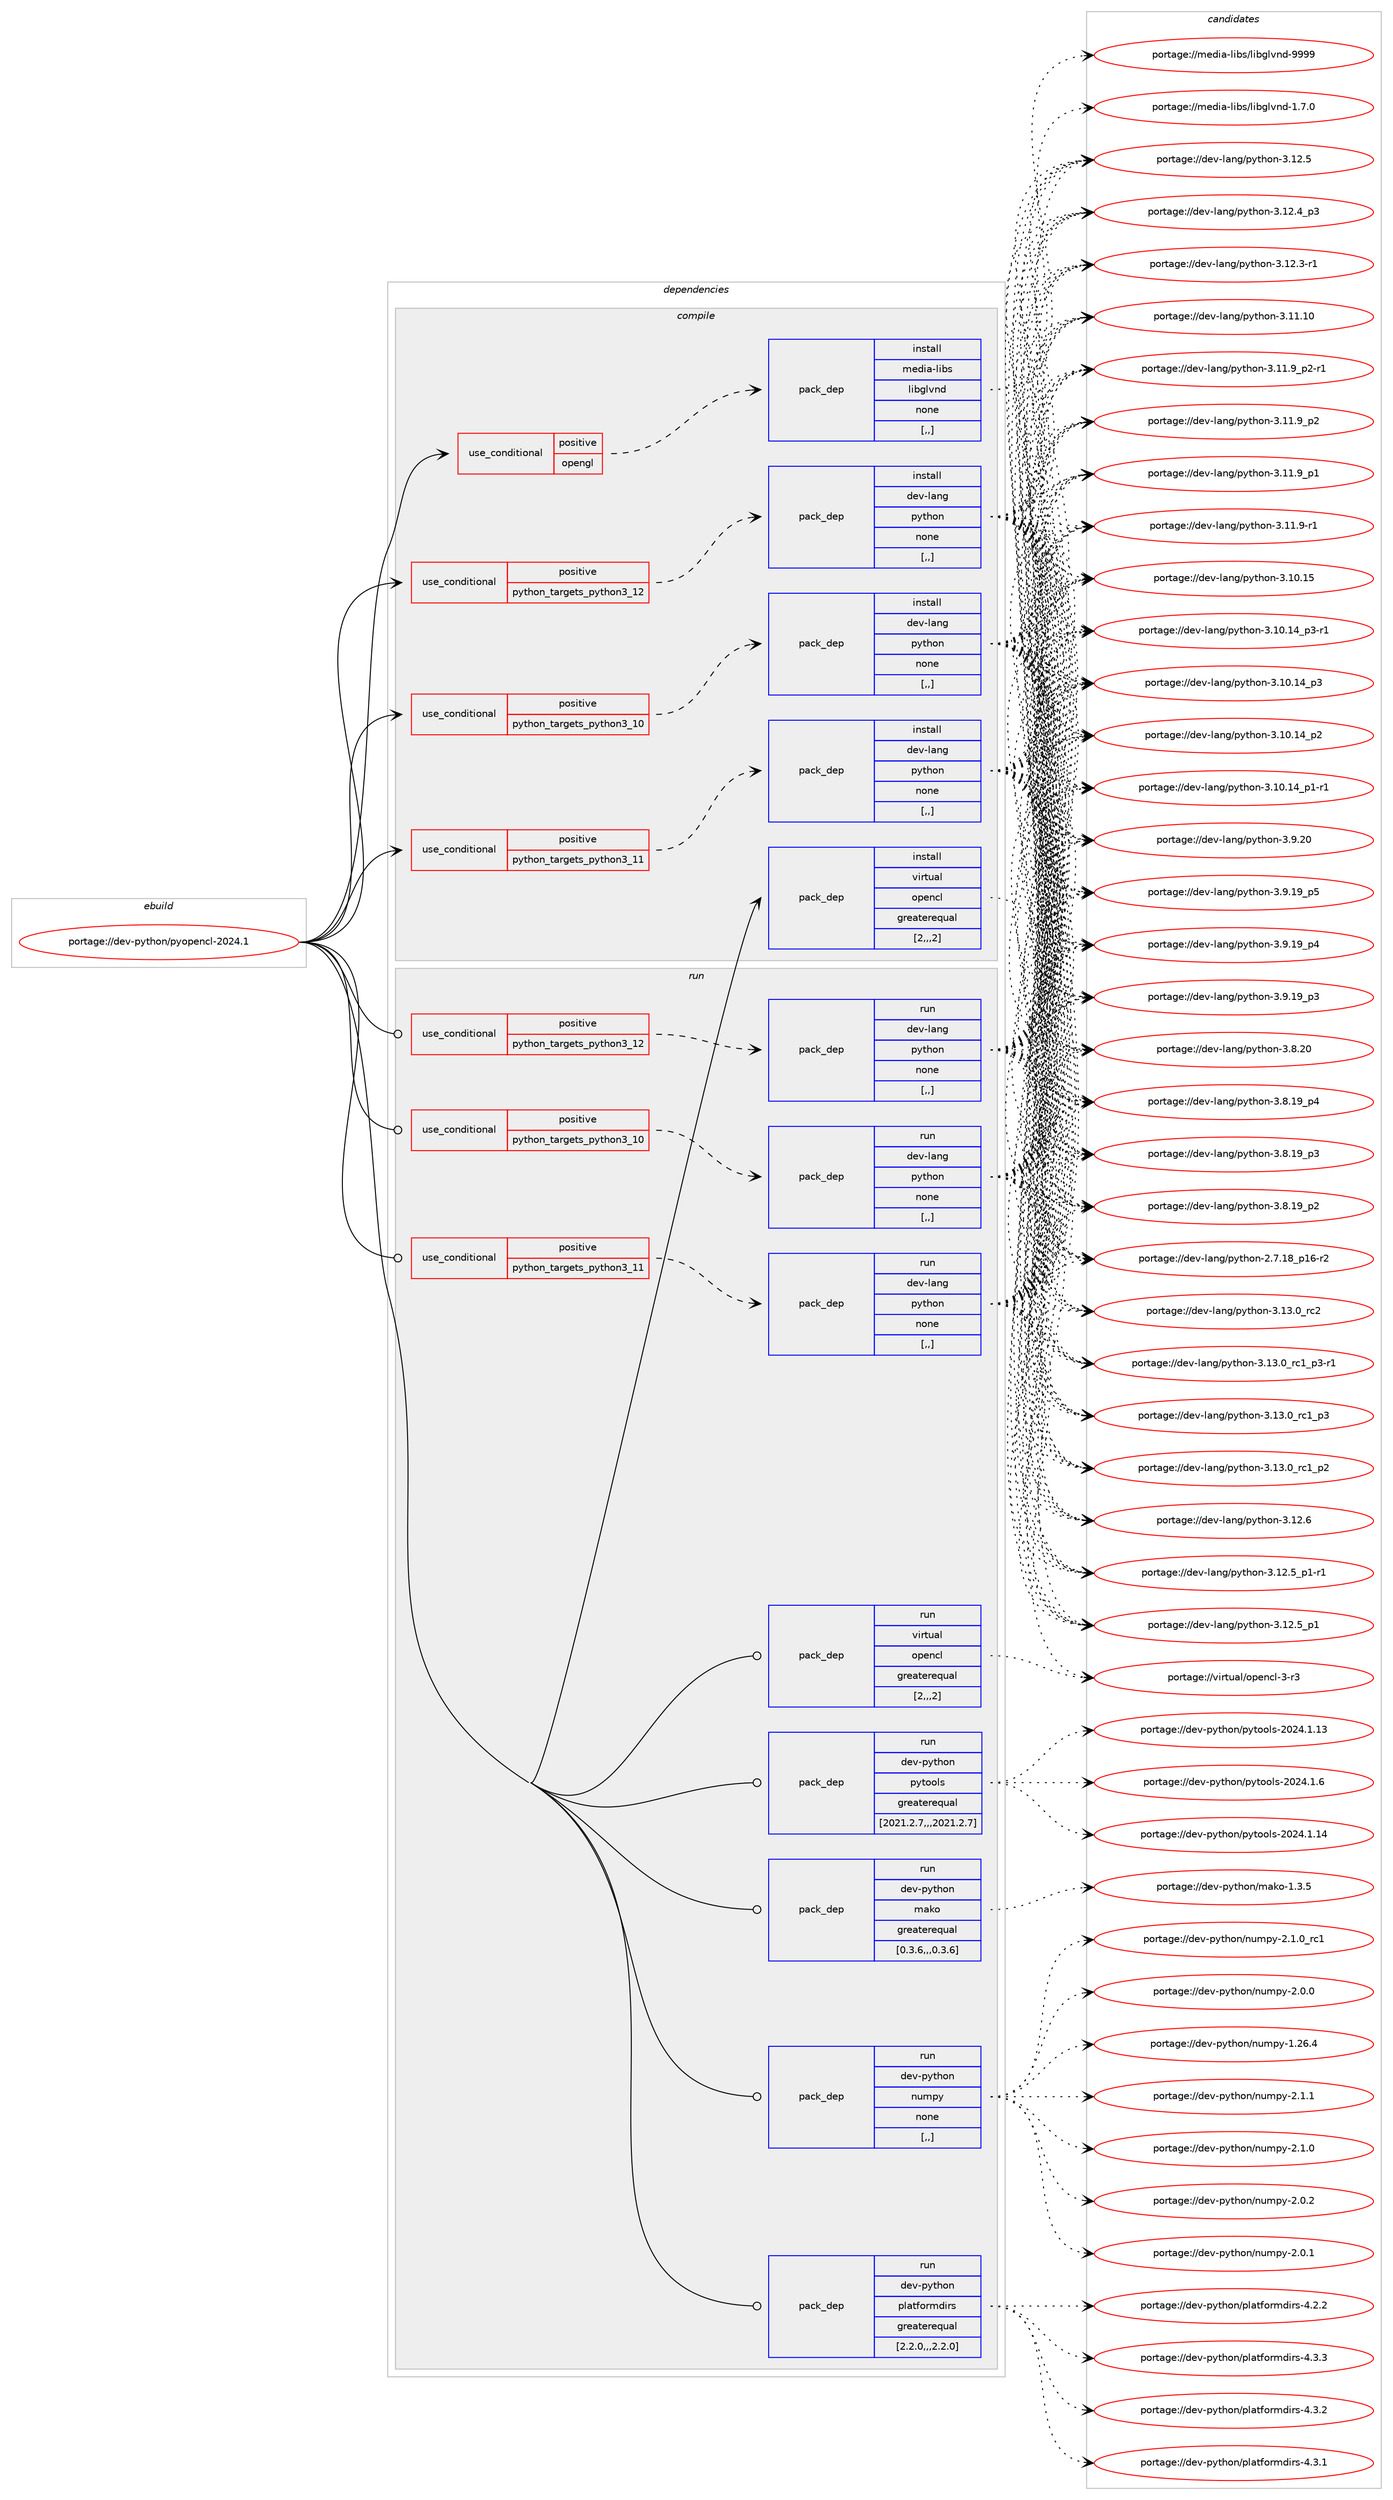 digraph prolog {

# *************
# Graph options
# *************

newrank=true;
concentrate=true;
compound=true;
graph [rankdir=LR,fontname=Helvetica,fontsize=10,ranksep=1.5];#, ranksep=2.5, nodesep=0.2];
edge  [arrowhead=vee];
node  [fontname=Helvetica,fontsize=10];

# **********
# The ebuild
# **********

subgraph cluster_leftcol {
color=gray;
label=<<i>ebuild</i>>;
id [label="portage://dev-python/pyopencl-2024.1", color=red, width=4, href="../dev-python/pyopencl-2024.1.svg"];
}

# ****************
# The dependencies
# ****************

subgraph cluster_midcol {
color=gray;
label=<<i>dependencies</i>>;
subgraph cluster_compile {
fillcolor="#eeeeee";
style=filled;
label=<<i>compile</i>>;
subgraph cond167755 {
dependency652212 [label=<<TABLE BORDER="0" CELLBORDER="1" CELLSPACING="0" CELLPADDING="4"><TR><TD ROWSPAN="3" CELLPADDING="10">use_conditional</TD></TR><TR><TD>positive</TD></TR><TR><TD>opengl</TD></TR></TABLE>>, shape=none, color=red];
subgraph pack479628 {
dependency652213 [label=<<TABLE BORDER="0" CELLBORDER="1" CELLSPACING="0" CELLPADDING="4" WIDTH="220"><TR><TD ROWSPAN="6" CELLPADDING="30">pack_dep</TD></TR><TR><TD WIDTH="110">install</TD></TR><TR><TD>media-libs</TD></TR><TR><TD>libglvnd</TD></TR><TR><TD>none</TD></TR><TR><TD>[,,]</TD></TR></TABLE>>, shape=none, color=blue];
}
dependency652212:e -> dependency652213:w [weight=20,style="dashed",arrowhead="vee"];
}
id:e -> dependency652212:w [weight=20,style="solid",arrowhead="vee"];
subgraph cond167756 {
dependency652214 [label=<<TABLE BORDER="0" CELLBORDER="1" CELLSPACING="0" CELLPADDING="4"><TR><TD ROWSPAN="3" CELLPADDING="10">use_conditional</TD></TR><TR><TD>positive</TD></TR><TR><TD>python_targets_python3_10</TD></TR></TABLE>>, shape=none, color=red];
subgraph pack479629 {
dependency652215 [label=<<TABLE BORDER="0" CELLBORDER="1" CELLSPACING="0" CELLPADDING="4" WIDTH="220"><TR><TD ROWSPAN="6" CELLPADDING="30">pack_dep</TD></TR><TR><TD WIDTH="110">install</TD></TR><TR><TD>dev-lang</TD></TR><TR><TD>python</TD></TR><TR><TD>none</TD></TR><TR><TD>[,,]</TD></TR></TABLE>>, shape=none, color=blue];
}
dependency652214:e -> dependency652215:w [weight=20,style="dashed",arrowhead="vee"];
}
id:e -> dependency652214:w [weight=20,style="solid",arrowhead="vee"];
subgraph cond167757 {
dependency652216 [label=<<TABLE BORDER="0" CELLBORDER="1" CELLSPACING="0" CELLPADDING="4"><TR><TD ROWSPAN="3" CELLPADDING="10">use_conditional</TD></TR><TR><TD>positive</TD></TR><TR><TD>python_targets_python3_11</TD></TR></TABLE>>, shape=none, color=red];
subgraph pack479630 {
dependency652217 [label=<<TABLE BORDER="0" CELLBORDER="1" CELLSPACING="0" CELLPADDING="4" WIDTH="220"><TR><TD ROWSPAN="6" CELLPADDING="30">pack_dep</TD></TR><TR><TD WIDTH="110">install</TD></TR><TR><TD>dev-lang</TD></TR><TR><TD>python</TD></TR><TR><TD>none</TD></TR><TR><TD>[,,]</TD></TR></TABLE>>, shape=none, color=blue];
}
dependency652216:e -> dependency652217:w [weight=20,style="dashed",arrowhead="vee"];
}
id:e -> dependency652216:w [weight=20,style="solid",arrowhead="vee"];
subgraph cond167758 {
dependency652218 [label=<<TABLE BORDER="0" CELLBORDER="1" CELLSPACING="0" CELLPADDING="4"><TR><TD ROWSPAN="3" CELLPADDING="10">use_conditional</TD></TR><TR><TD>positive</TD></TR><TR><TD>python_targets_python3_12</TD></TR></TABLE>>, shape=none, color=red];
subgraph pack479631 {
dependency652219 [label=<<TABLE BORDER="0" CELLBORDER="1" CELLSPACING="0" CELLPADDING="4" WIDTH="220"><TR><TD ROWSPAN="6" CELLPADDING="30">pack_dep</TD></TR><TR><TD WIDTH="110">install</TD></TR><TR><TD>dev-lang</TD></TR><TR><TD>python</TD></TR><TR><TD>none</TD></TR><TR><TD>[,,]</TD></TR></TABLE>>, shape=none, color=blue];
}
dependency652218:e -> dependency652219:w [weight=20,style="dashed",arrowhead="vee"];
}
id:e -> dependency652218:w [weight=20,style="solid",arrowhead="vee"];
subgraph pack479632 {
dependency652220 [label=<<TABLE BORDER="0" CELLBORDER="1" CELLSPACING="0" CELLPADDING="4" WIDTH="220"><TR><TD ROWSPAN="6" CELLPADDING="30">pack_dep</TD></TR><TR><TD WIDTH="110">install</TD></TR><TR><TD>virtual</TD></TR><TR><TD>opencl</TD></TR><TR><TD>greaterequal</TD></TR><TR><TD>[2,,,2]</TD></TR></TABLE>>, shape=none, color=blue];
}
id:e -> dependency652220:w [weight=20,style="solid",arrowhead="vee"];
}
subgraph cluster_compileandrun {
fillcolor="#eeeeee";
style=filled;
label=<<i>compile and run</i>>;
}
subgraph cluster_run {
fillcolor="#eeeeee";
style=filled;
label=<<i>run</i>>;
subgraph cond167759 {
dependency652221 [label=<<TABLE BORDER="0" CELLBORDER="1" CELLSPACING="0" CELLPADDING="4"><TR><TD ROWSPAN="3" CELLPADDING="10">use_conditional</TD></TR><TR><TD>positive</TD></TR><TR><TD>python_targets_python3_10</TD></TR></TABLE>>, shape=none, color=red];
subgraph pack479633 {
dependency652222 [label=<<TABLE BORDER="0" CELLBORDER="1" CELLSPACING="0" CELLPADDING="4" WIDTH="220"><TR><TD ROWSPAN="6" CELLPADDING="30">pack_dep</TD></TR><TR><TD WIDTH="110">run</TD></TR><TR><TD>dev-lang</TD></TR><TR><TD>python</TD></TR><TR><TD>none</TD></TR><TR><TD>[,,]</TD></TR></TABLE>>, shape=none, color=blue];
}
dependency652221:e -> dependency652222:w [weight=20,style="dashed",arrowhead="vee"];
}
id:e -> dependency652221:w [weight=20,style="solid",arrowhead="odot"];
subgraph cond167760 {
dependency652223 [label=<<TABLE BORDER="0" CELLBORDER="1" CELLSPACING="0" CELLPADDING="4"><TR><TD ROWSPAN="3" CELLPADDING="10">use_conditional</TD></TR><TR><TD>positive</TD></TR><TR><TD>python_targets_python3_11</TD></TR></TABLE>>, shape=none, color=red];
subgraph pack479634 {
dependency652224 [label=<<TABLE BORDER="0" CELLBORDER="1" CELLSPACING="0" CELLPADDING="4" WIDTH="220"><TR><TD ROWSPAN="6" CELLPADDING="30">pack_dep</TD></TR><TR><TD WIDTH="110">run</TD></TR><TR><TD>dev-lang</TD></TR><TR><TD>python</TD></TR><TR><TD>none</TD></TR><TR><TD>[,,]</TD></TR></TABLE>>, shape=none, color=blue];
}
dependency652223:e -> dependency652224:w [weight=20,style="dashed",arrowhead="vee"];
}
id:e -> dependency652223:w [weight=20,style="solid",arrowhead="odot"];
subgraph cond167761 {
dependency652225 [label=<<TABLE BORDER="0" CELLBORDER="1" CELLSPACING="0" CELLPADDING="4"><TR><TD ROWSPAN="3" CELLPADDING="10">use_conditional</TD></TR><TR><TD>positive</TD></TR><TR><TD>python_targets_python3_12</TD></TR></TABLE>>, shape=none, color=red];
subgraph pack479635 {
dependency652226 [label=<<TABLE BORDER="0" CELLBORDER="1" CELLSPACING="0" CELLPADDING="4" WIDTH="220"><TR><TD ROWSPAN="6" CELLPADDING="30">pack_dep</TD></TR><TR><TD WIDTH="110">run</TD></TR><TR><TD>dev-lang</TD></TR><TR><TD>python</TD></TR><TR><TD>none</TD></TR><TR><TD>[,,]</TD></TR></TABLE>>, shape=none, color=blue];
}
dependency652225:e -> dependency652226:w [weight=20,style="dashed",arrowhead="vee"];
}
id:e -> dependency652225:w [weight=20,style="solid",arrowhead="odot"];
subgraph pack479636 {
dependency652227 [label=<<TABLE BORDER="0" CELLBORDER="1" CELLSPACING="0" CELLPADDING="4" WIDTH="220"><TR><TD ROWSPAN="6" CELLPADDING="30">pack_dep</TD></TR><TR><TD WIDTH="110">run</TD></TR><TR><TD>dev-python</TD></TR><TR><TD>mako</TD></TR><TR><TD>greaterequal</TD></TR><TR><TD>[0.3.6,,,0.3.6]</TD></TR></TABLE>>, shape=none, color=blue];
}
id:e -> dependency652227:w [weight=20,style="solid",arrowhead="odot"];
subgraph pack479637 {
dependency652228 [label=<<TABLE BORDER="0" CELLBORDER="1" CELLSPACING="0" CELLPADDING="4" WIDTH="220"><TR><TD ROWSPAN="6" CELLPADDING="30">pack_dep</TD></TR><TR><TD WIDTH="110">run</TD></TR><TR><TD>dev-python</TD></TR><TR><TD>numpy</TD></TR><TR><TD>none</TD></TR><TR><TD>[,,]</TD></TR></TABLE>>, shape=none, color=blue];
}
id:e -> dependency652228:w [weight=20,style="solid",arrowhead="odot"];
subgraph pack479638 {
dependency652229 [label=<<TABLE BORDER="0" CELLBORDER="1" CELLSPACING="0" CELLPADDING="4" WIDTH="220"><TR><TD ROWSPAN="6" CELLPADDING="30">pack_dep</TD></TR><TR><TD WIDTH="110">run</TD></TR><TR><TD>dev-python</TD></TR><TR><TD>platformdirs</TD></TR><TR><TD>greaterequal</TD></TR><TR><TD>[2.2.0,,,2.2.0]</TD></TR></TABLE>>, shape=none, color=blue];
}
id:e -> dependency652229:w [weight=20,style="solid",arrowhead="odot"];
subgraph pack479639 {
dependency652230 [label=<<TABLE BORDER="0" CELLBORDER="1" CELLSPACING="0" CELLPADDING="4" WIDTH="220"><TR><TD ROWSPAN="6" CELLPADDING="30">pack_dep</TD></TR><TR><TD WIDTH="110">run</TD></TR><TR><TD>dev-python</TD></TR><TR><TD>pytools</TD></TR><TR><TD>greaterequal</TD></TR><TR><TD>[2021.2.7,,,2021.2.7]</TD></TR></TABLE>>, shape=none, color=blue];
}
id:e -> dependency652230:w [weight=20,style="solid",arrowhead="odot"];
subgraph pack479640 {
dependency652231 [label=<<TABLE BORDER="0" CELLBORDER="1" CELLSPACING="0" CELLPADDING="4" WIDTH="220"><TR><TD ROWSPAN="6" CELLPADDING="30">pack_dep</TD></TR><TR><TD WIDTH="110">run</TD></TR><TR><TD>virtual</TD></TR><TR><TD>opencl</TD></TR><TR><TD>greaterequal</TD></TR><TR><TD>[2,,,2]</TD></TR></TABLE>>, shape=none, color=blue];
}
id:e -> dependency652231:w [weight=20,style="solid",arrowhead="odot"];
}
}

# **************
# The candidates
# **************

subgraph cluster_choices {
rank=same;
color=gray;
label=<<i>candidates</i>>;

subgraph choice479628 {
color=black;
nodesep=1;
choice10910110010597451081059811547108105981031081181101004557575757 [label="portage://media-libs/libglvnd-9999", color=red, width=4,href="../media-libs/libglvnd-9999.svg"];
choice1091011001059745108105981154710810598103108118110100454946554648 [label="portage://media-libs/libglvnd-1.7.0", color=red, width=4,href="../media-libs/libglvnd-1.7.0.svg"];
dependency652213:e -> choice10910110010597451081059811547108105981031081181101004557575757:w [style=dotted,weight="100"];
dependency652213:e -> choice1091011001059745108105981154710810598103108118110100454946554648:w [style=dotted,weight="100"];
}
subgraph choice479629 {
color=black;
nodesep=1;
choice10010111845108971101034711212111610411111045514649514648951149950 [label="portage://dev-lang/python-3.13.0_rc2", color=red, width=4,href="../dev-lang/python-3.13.0_rc2.svg"];
choice1001011184510897110103471121211161041111104551464951464895114994995112514511449 [label="portage://dev-lang/python-3.13.0_rc1_p3-r1", color=red, width=4,href="../dev-lang/python-3.13.0_rc1_p3-r1.svg"];
choice100101118451089711010347112121116104111110455146495146489511499499511251 [label="portage://dev-lang/python-3.13.0_rc1_p3", color=red, width=4,href="../dev-lang/python-3.13.0_rc1_p3.svg"];
choice100101118451089711010347112121116104111110455146495146489511499499511250 [label="portage://dev-lang/python-3.13.0_rc1_p2", color=red, width=4,href="../dev-lang/python-3.13.0_rc1_p2.svg"];
choice10010111845108971101034711212111610411111045514649504654 [label="portage://dev-lang/python-3.12.6", color=red, width=4,href="../dev-lang/python-3.12.6.svg"];
choice1001011184510897110103471121211161041111104551464950465395112494511449 [label="portage://dev-lang/python-3.12.5_p1-r1", color=red, width=4,href="../dev-lang/python-3.12.5_p1-r1.svg"];
choice100101118451089711010347112121116104111110455146495046539511249 [label="portage://dev-lang/python-3.12.5_p1", color=red, width=4,href="../dev-lang/python-3.12.5_p1.svg"];
choice10010111845108971101034711212111610411111045514649504653 [label="portage://dev-lang/python-3.12.5", color=red, width=4,href="../dev-lang/python-3.12.5.svg"];
choice100101118451089711010347112121116104111110455146495046529511251 [label="portage://dev-lang/python-3.12.4_p3", color=red, width=4,href="../dev-lang/python-3.12.4_p3.svg"];
choice100101118451089711010347112121116104111110455146495046514511449 [label="portage://dev-lang/python-3.12.3-r1", color=red, width=4,href="../dev-lang/python-3.12.3-r1.svg"];
choice1001011184510897110103471121211161041111104551464949464948 [label="portage://dev-lang/python-3.11.10", color=red, width=4,href="../dev-lang/python-3.11.10.svg"];
choice1001011184510897110103471121211161041111104551464949465795112504511449 [label="portage://dev-lang/python-3.11.9_p2-r1", color=red, width=4,href="../dev-lang/python-3.11.9_p2-r1.svg"];
choice100101118451089711010347112121116104111110455146494946579511250 [label="portage://dev-lang/python-3.11.9_p2", color=red, width=4,href="../dev-lang/python-3.11.9_p2.svg"];
choice100101118451089711010347112121116104111110455146494946579511249 [label="portage://dev-lang/python-3.11.9_p1", color=red, width=4,href="../dev-lang/python-3.11.9_p1.svg"];
choice100101118451089711010347112121116104111110455146494946574511449 [label="portage://dev-lang/python-3.11.9-r1", color=red, width=4,href="../dev-lang/python-3.11.9-r1.svg"];
choice1001011184510897110103471121211161041111104551464948464953 [label="portage://dev-lang/python-3.10.15", color=red, width=4,href="../dev-lang/python-3.10.15.svg"];
choice100101118451089711010347112121116104111110455146494846495295112514511449 [label="portage://dev-lang/python-3.10.14_p3-r1", color=red, width=4,href="../dev-lang/python-3.10.14_p3-r1.svg"];
choice10010111845108971101034711212111610411111045514649484649529511251 [label="portage://dev-lang/python-3.10.14_p3", color=red, width=4,href="../dev-lang/python-3.10.14_p3.svg"];
choice10010111845108971101034711212111610411111045514649484649529511250 [label="portage://dev-lang/python-3.10.14_p2", color=red, width=4,href="../dev-lang/python-3.10.14_p2.svg"];
choice100101118451089711010347112121116104111110455146494846495295112494511449 [label="portage://dev-lang/python-3.10.14_p1-r1", color=red, width=4,href="../dev-lang/python-3.10.14_p1-r1.svg"];
choice10010111845108971101034711212111610411111045514657465048 [label="portage://dev-lang/python-3.9.20", color=red, width=4,href="../dev-lang/python-3.9.20.svg"];
choice100101118451089711010347112121116104111110455146574649579511253 [label="portage://dev-lang/python-3.9.19_p5", color=red, width=4,href="../dev-lang/python-3.9.19_p5.svg"];
choice100101118451089711010347112121116104111110455146574649579511252 [label="portage://dev-lang/python-3.9.19_p4", color=red, width=4,href="../dev-lang/python-3.9.19_p4.svg"];
choice100101118451089711010347112121116104111110455146574649579511251 [label="portage://dev-lang/python-3.9.19_p3", color=red, width=4,href="../dev-lang/python-3.9.19_p3.svg"];
choice10010111845108971101034711212111610411111045514656465048 [label="portage://dev-lang/python-3.8.20", color=red, width=4,href="../dev-lang/python-3.8.20.svg"];
choice100101118451089711010347112121116104111110455146564649579511252 [label="portage://dev-lang/python-3.8.19_p4", color=red, width=4,href="../dev-lang/python-3.8.19_p4.svg"];
choice100101118451089711010347112121116104111110455146564649579511251 [label="portage://dev-lang/python-3.8.19_p3", color=red, width=4,href="../dev-lang/python-3.8.19_p3.svg"];
choice100101118451089711010347112121116104111110455146564649579511250 [label="portage://dev-lang/python-3.8.19_p2", color=red, width=4,href="../dev-lang/python-3.8.19_p2.svg"];
choice100101118451089711010347112121116104111110455046554649569511249544511450 [label="portage://dev-lang/python-2.7.18_p16-r2", color=red, width=4,href="../dev-lang/python-2.7.18_p16-r2.svg"];
dependency652215:e -> choice10010111845108971101034711212111610411111045514649514648951149950:w [style=dotted,weight="100"];
dependency652215:e -> choice1001011184510897110103471121211161041111104551464951464895114994995112514511449:w [style=dotted,weight="100"];
dependency652215:e -> choice100101118451089711010347112121116104111110455146495146489511499499511251:w [style=dotted,weight="100"];
dependency652215:e -> choice100101118451089711010347112121116104111110455146495146489511499499511250:w [style=dotted,weight="100"];
dependency652215:e -> choice10010111845108971101034711212111610411111045514649504654:w [style=dotted,weight="100"];
dependency652215:e -> choice1001011184510897110103471121211161041111104551464950465395112494511449:w [style=dotted,weight="100"];
dependency652215:e -> choice100101118451089711010347112121116104111110455146495046539511249:w [style=dotted,weight="100"];
dependency652215:e -> choice10010111845108971101034711212111610411111045514649504653:w [style=dotted,weight="100"];
dependency652215:e -> choice100101118451089711010347112121116104111110455146495046529511251:w [style=dotted,weight="100"];
dependency652215:e -> choice100101118451089711010347112121116104111110455146495046514511449:w [style=dotted,weight="100"];
dependency652215:e -> choice1001011184510897110103471121211161041111104551464949464948:w [style=dotted,weight="100"];
dependency652215:e -> choice1001011184510897110103471121211161041111104551464949465795112504511449:w [style=dotted,weight="100"];
dependency652215:e -> choice100101118451089711010347112121116104111110455146494946579511250:w [style=dotted,weight="100"];
dependency652215:e -> choice100101118451089711010347112121116104111110455146494946579511249:w [style=dotted,weight="100"];
dependency652215:e -> choice100101118451089711010347112121116104111110455146494946574511449:w [style=dotted,weight="100"];
dependency652215:e -> choice1001011184510897110103471121211161041111104551464948464953:w [style=dotted,weight="100"];
dependency652215:e -> choice100101118451089711010347112121116104111110455146494846495295112514511449:w [style=dotted,weight="100"];
dependency652215:e -> choice10010111845108971101034711212111610411111045514649484649529511251:w [style=dotted,weight="100"];
dependency652215:e -> choice10010111845108971101034711212111610411111045514649484649529511250:w [style=dotted,weight="100"];
dependency652215:e -> choice100101118451089711010347112121116104111110455146494846495295112494511449:w [style=dotted,weight="100"];
dependency652215:e -> choice10010111845108971101034711212111610411111045514657465048:w [style=dotted,weight="100"];
dependency652215:e -> choice100101118451089711010347112121116104111110455146574649579511253:w [style=dotted,weight="100"];
dependency652215:e -> choice100101118451089711010347112121116104111110455146574649579511252:w [style=dotted,weight="100"];
dependency652215:e -> choice100101118451089711010347112121116104111110455146574649579511251:w [style=dotted,weight="100"];
dependency652215:e -> choice10010111845108971101034711212111610411111045514656465048:w [style=dotted,weight="100"];
dependency652215:e -> choice100101118451089711010347112121116104111110455146564649579511252:w [style=dotted,weight="100"];
dependency652215:e -> choice100101118451089711010347112121116104111110455146564649579511251:w [style=dotted,weight="100"];
dependency652215:e -> choice100101118451089711010347112121116104111110455146564649579511250:w [style=dotted,weight="100"];
dependency652215:e -> choice100101118451089711010347112121116104111110455046554649569511249544511450:w [style=dotted,weight="100"];
}
subgraph choice479630 {
color=black;
nodesep=1;
choice10010111845108971101034711212111610411111045514649514648951149950 [label="portage://dev-lang/python-3.13.0_rc2", color=red, width=4,href="../dev-lang/python-3.13.0_rc2.svg"];
choice1001011184510897110103471121211161041111104551464951464895114994995112514511449 [label="portage://dev-lang/python-3.13.0_rc1_p3-r1", color=red, width=4,href="../dev-lang/python-3.13.0_rc1_p3-r1.svg"];
choice100101118451089711010347112121116104111110455146495146489511499499511251 [label="portage://dev-lang/python-3.13.0_rc1_p3", color=red, width=4,href="../dev-lang/python-3.13.0_rc1_p3.svg"];
choice100101118451089711010347112121116104111110455146495146489511499499511250 [label="portage://dev-lang/python-3.13.0_rc1_p2", color=red, width=4,href="../dev-lang/python-3.13.0_rc1_p2.svg"];
choice10010111845108971101034711212111610411111045514649504654 [label="portage://dev-lang/python-3.12.6", color=red, width=4,href="../dev-lang/python-3.12.6.svg"];
choice1001011184510897110103471121211161041111104551464950465395112494511449 [label="portage://dev-lang/python-3.12.5_p1-r1", color=red, width=4,href="../dev-lang/python-3.12.5_p1-r1.svg"];
choice100101118451089711010347112121116104111110455146495046539511249 [label="portage://dev-lang/python-3.12.5_p1", color=red, width=4,href="../dev-lang/python-3.12.5_p1.svg"];
choice10010111845108971101034711212111610411111045514649504653 [label="portage://dev-lang/python-3.12.5", color=red, width=4,href="../dev-lang/python-3.12.5.svg"];
choice100101118451089711010347112121116104111110455146495046529511251 [label="portage://dev-lang/python-3.12.4_p3", color=red, width=4,href="../dev-lang/python-3.12.4_p3.svg"];
choice100101118451089711010347112121116104111110455146495046514511449 [label="portage://dev-lang/python-3.12.3-r1", color=red, width=4,href="../dev-lang/python-3.12.3-r1.svg"];
choice1001011184510897110103471121211161041111104551464949464948 [label="portage://dev-lang/python-3.11.10", color=red, width=4,href="../dev-lang/python-3.11.10.svg"];
choice1001011184510897110103471121211161041111104551464949465795112504511449 [label="portage://dev-lang/python-3.11.9_p2-r1", color=red, width=4,href="../dev-lang/python-3.11.9_p2-r1.svg"];
choice100101118451089711010347112121116104111110455146494946579511250 [label="portage://dev-lang/python-3.11.9_p2", color=red, width=4,href="../dev-lang/python-3.11.9_p2.svg"];
choice100101118451089711010347112121116104111110455146494946579511249 [label="portage://dev-lang/python-3.11.9_p1", color=red, width=4,href="../dev-lang/python-3.11.9_p1.svg"];
choice100101118451089711010347112121116104111110455146494946574511449 [label="portage://dev-lang/python-3.11.9-r1", color=red, width=4,href="../dev-lang/python-3.11.9-r1.svg"];
choice1001011184510897110103471121211161041111104551464948464953 [label="portage://dev-lang/python-3.10.15", color=red, width=4,href="../dev-lang/python-3.10.15.svg"];
choice100101118451089711010347112121116104111110455146494846495295112514511449 [label="portage://dev-lang/python-3.10.14_p3-r1", color=red, width=4,href="../dev-lang/python-3.10.14_p3-r1.svg"];
choice10010111845108971101034711212111610411111045514649484649529511251 [label="portage://dev-lang/python-3.10.14_p3", color=red, width=4,href="../dev-lang/python-3.10.14_p3.svg"];
choice10010111845108971101034711212111610411111045514649484649529511250 [label="portage://dev-lang/python-3.10.14_p2", color=red, width=4,href="../dev-lang/python-3.10.14_p2.svg"];
choice100101118451089711010347112121116104111110455146494846495295112494511449 [label="portage://dev-lang/python-3.10.14_p1-r1", color=red, width=4,href="../dev-lang/python-3.10.14_p1-r1.svg"];
choice10010111845108971101034711212111610411111045514657465048 [label="portage://dev-lang/python-3.9.20", color=red, width=4,href="../dev-lang/python-3.9.20.svg"];
choice100101118451089711010347112121116104111110455146574649579511253 [label="portage://dev-lang/python-3.9.19_p5", color=red, width=4,href="../dev-lang/python-3.9.19_p5.svg"];
choice100101118451089711010347112121116104111110455146574649579511252 [label="portage://dev-lang/python-3.9.19_p4", color=red, width=4,href="../dev-lang/python-3.9.19_p4.svg"];
choice100101118451089711010347112121116104111110455146574649579511251 [label="portage://dev-lang/python-3.9.19_p3", color=red, width=4,href="../dev-lang/python-3.9.19_p3.svg"];
choice10010111845108971101034711212111610411111045514656465048 [label="portage://dev-lang/python-3.8.20", color=red, width=4,href="../dev-lang/python-3.8.20.svg"];
choice100101118451089711010347112121116104111110455146564649579511252 [label="portage://dev-lang/python-3.8.19_p4", color=red, width=4,href="../dev-lang/python-3.8.19_p4.svg"];
choice100101118451089711010347112121116104111110455146564649579511251 [label="portage://dev-lang/python-3.8.19_p3", color=red, width=4,href="../dev-lang/python-3.8.19_p3.svg"];
choice100101118451089711010347112121116104111110455146564649579511250 [label="portage://dev-lang/python-3.8.19_p2", color=red, width=4,href="../dev-lang/python-3.8.19_p2.svg"];
choice100101118451089711010347112121116104111110455046554649569511249544511450 [label="portage://dev-lang/python-2.7.18_p16-r2", color=red, width=4,href="../dev-lang/python-2.7.18_p16-r2.svg"];
dependency652217:e -> choice10010111845108971101034711212111610411111045514649514648951149950:w [style=dotted,weight="100"];
dependency652217:e -> choice1001011184510897110103471121211161041111104551464951464895114994995112514511449:w [style=dotted,weight="100"];
dependency652217:e -> choice100101118451089711010347112121116104111110455146495146489511499499511251:w [style=dotted,weight="100"];
dependency652217:e -> choice100101118451089711010347112121116104111110455146495146489511499499511250:w [style=dotted,weight="100"];
dependency652217:e -> choice10010111845108971101034711212111610411111045514649504654:w [style=dotted,weight="100"];
dependency652217:e -> choice1001011184510897110103471121211161041111104551464950465395112494511449:w [style=dotted,weight="100"];
dependency652217:e -> choice100101118451089711010347112121116104111110455146495046539511249:w [style=dotted,weight="100"];
dependency652217:e -> choice10010111845108971101034711212111610411111045514649504653:w [style=dotted,weight="100"];
dependency652217:e -> choice100101118451089711010347112121116104111110455146495046529511251:w [style=dotted,weight="100"];
dependency652217:e -> choice100101118451089711010347112121116104111110455146495046514511449:w [style=dotted,weight="100"];
dependency652217:e -> choice1001011184510897110103471121211161041111104551464949464948:w [style=dotted,weight="100"];
dependency652217:e -> choice1001011184510897110103471121211161041111104551464949465795112504511449:w [style=dotted,weight="100"];
dependency652217:e -> choice100101118451089711010347112121116104111110455146494946579511250:w [style=dotted,weight="100"];
dependency652217:e -> choice100101118451089711010347112121116104111110455146494946579511249:w [style=dotted,weight="100"];
dependency652217:e -> choice100101118451089711010347112121116104111110455146494946574511449:w [style=dotted,weight="100"];
dependency652217:e -> choice1001011184510897110103471121211161041111104551464948464953:w [style=dotted,weight="100"];
dependency652217:e -> choice100101118451089711010347112121116104111110455146494846495295112514511449:w [style=dotted,weight="100"];
dependency652217:e -> choice10010111845108971101034711212111610411111045514649484649529511251:w [style=dotted,weight="100"];
dependency652217:e -> choice10010111845108971101034711212111610411111045514649484649529511250:w [style=dotted,weight="100"];
dependency652217:e -> choice100101118451089711010347112121116104111110455146494846495295112494511449:w [style=dotted,weight="100"];
dependency652217:e -> choice10010111845108971101034711212111610411111045514657465048:w [style=dotted,weight="100"];
dependency652217:e -> choice100101118451089711010347112121116104111110455146574649579511253:w [style=dotted,weight="100"];
dependency652217:e -> choice100101118451089711010347112121116104111110455146574649579511252:w [style=dotted,weight="100"];
dependency652217:e -> choice100101118451089711010347112121116104111110455146574649579511251:w [style=dotted,weight="100"];
dependency652217:e -> choice10010111845108971101034711212111610411111045514656465048:w [style=dotted,weight="100"];
dependency652217:e -> choice100101118451089711010347112121116104111110455146564649579511252:w [style=dotted,weight="100"];
dependency652217:e -> choice100101118451089711010347112121116104111110455146564649579511251:w [style=dotted,weight="100"];
dependency652217:e -> choice100101118451089711010347112121116104111110455146564649579511250:w [style=dotted,weight="100"];
dependency652217:e -> choice100101118451089711010347112121116104111110455046554649569511249544511450:w [style=dotted,weight="100"];
}
subgraph choice479631 {
color=black;
nodesep=1;
choice10010111845108971101034711212111610411111045514649514648951149950 [label="portage://dev-lang/python-3.13.0_rc2", color=red, width=4,href="../dev-lang/python-3.13.0_rc2.svg"];
choice1001011184510897110103471121211161041111104551464951464895114994995112514511449 [label="portage://dev-lang/python-3.13.0_rc1_p3-r1", color=red, width=4,href="../dev-lang/python-3.13.0_rc1_p3-r1.svg"];
choice100101118451089711010347112121116104111110455146495146489511499499511251 [label="portage://dev-lang/python-3.13.0_rc1_p3", color=red, width=4,href="../dev-lang/python-3.13.0_rc1_p3.svg"];
choice100101118451089711010347112121116104111110455146495146489511499499511250 [label="portage://dev-lang/python-3.13.0_rc1_p2", color=red, width=4,href="../dev-lang/python-3.13.0_rc1_p2.svg"];
choice10010111845108971101034711212111610411111045514649504654 [label="portage://dev-lang/python-3.12.6", color=red, width=4,href="../dev-lang/python-3.12.6.svg"];
choice1001011184510897110103471121211161041111104551464950465395112494511449 [label="portage://dev-lang/python-3.12.5_p1-r1", color=red, width=4,href="../dev-lang/python-3.12.5_p1-r1.svg"];
choice100101118451089711010347112121116104111110455146495046539511249 [label="portage://dev-lang/python-3.12.5_p1", color=red, width=4,href="../dev-lang/python-3.12.5_p1.svg"];
choice10010111845108971101034711212111610411111045514649504653 [label="portage://dev-lang/python-3.12.5", color=red, width=4,href="../dev-lang/python-3.12.5.svg"];
choice100101118451089711010347112121116104111110455146495046529511251 [label="portage://dev-lang/python-3.12.4_p3", color=red, width=4,href="../dev-lang/python-3.12.4_p3.svg"];
choice100101118451089711010347112121116104111110455146495046514511449 [label="portage://dev-lang/python-3.12.3-r1", color=red, width=4,href="../dev-lang/python-3.12.3-r1.svg"];
choice1001011184510897110103471121211161041111104551464949464948 [label="portage://dev-lang/python-3.11.10", color=red, width=4,href="../dev-lang/python-3.11.10.svg"];
choice1001011184510897110103471121211161041111104551464949465795112504511449 [label="portage://dev-lang/python-3.11.9_p2-r1", color=red, width=4,href="../dev-lang/python-3.11.9_p2-r1.svg"];
choice100101118451089711010347112121116104111110455146494946579511250 [label="portage://dev-lang/python-3.11.9_p2", color=red, width=4,href="../dev-lang/python-3.11.9_p2.svg"];
choice100101118451089711010347112121116104111110455146494946579511249 [label="portage://dev-lang/python-3.11.9_p1", color=red, width=4,href="../dev-lang/python-3.11.9_p1.svg"];
choice100101118451089711010347112121116104111110455146494946574511449 [label="portage://dev-lang/python-3.11.9-r1", color=red, width=4,href="../dev-lang/python-3.11.9-r1.svg"];
choice1001011184510897110103471121211161041111104551464948464953 [label="portage://dev-lang/python-3.10.15", color=red, width=4,href="../dev-lang/python-3.10.15.svg"];
choice100101118451089711010347112121116104111110455146494846495295112514511449 [label="portage://dev-lang/python-3.10.14_p3-r1", color=red, width=4,href="../dev-lang/python-3.10.14_p3-r1.svg"];
choice10010111845108971101034711212111610411111045514649484649529511251 [label="portage://dev-lang/python-3.10.14_p3", color=red, width=4,href="../dev-lang/python-3.10.14_p3.svg"];
choice10010111845108971101034711212111610411111045514649484649529511250 [label="portage://dev-lang/python-3.10.14_p2", color=red, width=4,href="../dev-lang/python-3.10.14_p2.svg"];
choice100101118451089711010347112121116104111110455146494846495295112494511449 [label="portage://dev-lang/python-3.10.14_p1-r1", color=red, width=4,href="../dev-lang/python-3.10.14_p1-r1.svg"];
choice10010111845108971101034711212111610411111045514657465048 [label="portage://dev-lang/python-3.9.20", color=red, width=4,href="../dev-lang/python-3.9.20.svg"];
choice100101118451089711010347112121116104111110455146574649579511253 [label="portage://dev-lang/python-3.9.19_p5", color=red, width=4,href="../dev-lang/python-3.9.19_p5.svg"];
choice100101118451089711010347112121116104111110455146574649579511252 [label="portage://dev-lang/python-3.9.19_p4", color=red, width=4,href="../dev-lang/python-3.9.19_p4.svg"];
choice100101118451089711010347112121116104111110455146574649579511251 [label="portage://dev-lang/python-3.9.19_p3", color=red, width=4,href="../dev-lang/python-3.9.19_p3.svg"];
choice10010111845108971101034711212111610411111045514656465048 [label="portage://dev-lang/python-3.8.20", color=red, width=4,href="../dev-lang/python-3.8.20.svg"];
choice100101118451089711010347112121116104111110455146564649579511252 [label="portage://dev-lang/python-3.8.19_p4", color=red, width=4,href="../dev-lang/python-3.8.19_p4.svg"];
choice100101118451089711010347112121116104111110455146564649579511251 [label="portage://dev-lang/python-3.8.19_p3", color=red, width=4,href="../dev-lang/python-3.8.19_p3.svg"];
choice100101118451089711010347112121116104111110455146564649579511250 [label="portage://dev-lang/python-3.8.19_p2", color=red, width=4,href="../dev-lang/python-3.8.19_p2.svg"];
choice100101118451089711010347112121116104111110455046554649569511249544511450 [label="portage://dev-lang/python-2.7.18_p16-r2", color=red, width=4,href="../dev-lang/python-2.7.18_p16-r2.svg"];
dependency652219:e -> choice10010111845108971101034711212111610411111045514649514648951149950:w [style=dotted,weight="100"];
dependency652219:e -> choice1001011184510897110103471121211161041111104551464951464895114994995112514511449:w [style=dotted,weight="100"];
dependency652219:e -> choice100101118451089711010347112121116104111110455146495146489511499499511251:w [style=dotted,weight="100"];
dependency652219:e -> choice100101118451089711010347112121116104111110455146495146489511499499511250:w [style=dotted,weight="100"];
dependency652219:e -> choice10010111845108971101034711212111610411111045514649504654:w [style=dotted,weight="100"];
dependency652219:e -> choice1001011184510897110103471121211161041111104551464950465395112494511449:w [style=dotted,weight="100"];
dependency652219:e -> choice100101118451089711010347112121116104111110455146495046539511249:w [style=dotted,weight="100"];
dependency652219:e -> choice10010111845108971101034711212111610411111045514649504653:w [style=dotted,weight="100"];
dependency652219:e -> choice100101118451089711010347112121116104111110455146495046529511251:w [style=dotted,weight="100"];
dependency652219:e -> choice100101118451089711010347112121116104111110455146495046514511449:w [style=dotted,weight="100"];
dependency652219:e -> choice1001011184510897110103471121211161041111104551464949464948:w [style=dotted,weight="100"];
dependency652219:e -> choice1001011184510897110103471121211161041111104551464949465795112504511449:w [style=dotted,weight="100"];
dependency652219:e -> choice100101118451089711010347112121116104111110455146494946579511250:w [style=dotted,weight="100"];
dependency652219:e -> choice100101118451089711010347112121116104111110455146494946579511249:w [style=dotted,weight="100"];
dependency652219:e -> choice100101118451089711010347112121116104111110455146494946574511449:w [style=dotted,weight="100"];
dependency652219:e -> choice1001011184510897110103471121211161041111104551464948464953:w [style=dotted,weight="100"];
dependency652219:e -> choice100101118451089711010347112121116104111110455146494846495295112514511449:w [style=dotted,weight="100"];
dependency652219:e -> choice10010111845108971101034711212111610411111045514649484649529511251:w [style=dotted,weight="100"];
dependency652219:e -> choice10010111845108971101034711212111610411111045514649484649529511250:w [style=dotted,weight="100"];
dependency652219:e -> choice100101118451089711010347112121116104111110455146494846495295112494511449:w [style=dotted,weight="100"];
dependency652219:e -> choice10010111845108971101034711212111610411111045514657465048:w [style=dotted,weight="100"];
dependency652219:e -> choice100101118451089711010347112121116104111110455146574649579511253:w [style=dotted,weight="100"];
dependency652219:e -> choice100101118451089711010347112121116104111110455146574649579511252:w [style=dotted,weight="100"];
dependency652219:e -> choice100101118451089711010347112121116104111110455146574649579511251:w [style=dotted,weight="100"];
dependency652219:e -> choice10010111845108971101034711212111610411111045514656465048:w [style=dotted,weight="100"];
dependency652219:e -> choice100101118451089711010347112121116104111110455146564649579511252:w [style=dotted,weight="100"];
dependency652219:e -> choice100101118451089711010347112121116104111110455146564649579511251:w [style=dotted,weight="100"];
dependency652219:e -> choice100101118451089711010347112121116104111110455146564649579511250:w [style=dotted,weight="100"];
dependency652219:e -> choice100101118451089711010347112121116104111110455046554649569511249544511450:w [style=dotted,weight="100"];
}
subgraph choice479632 {
color=black;
nodesep=1;
choice11810511411611797108471111121011109910845514511451 [label="portage://virtual/opencl-3-r3", color=red, width=4,href="../virtual/opencl-3-r3.svg"];
dependency652220:e -> choice11810511411611797108471111121011109910845514511451:w [style=dotted,weight="100"];
}
subgraph choice479633 {
color=black;
nodesep=1;
choice10010111845108971101034711212111610411111045514649514648951149950 [label="portage://dev-lang/python-3.13.0_rc2", color=red, width=4,href="../dev-lang/python-3.13.0_rc2.svg"];
choice1001011184510897110103471121211161041111104551464951464895114994995112514511449 [label="portage://dev-lang/python-3.13.0_rc1_p3-r1", color=red, width=4,href="../dev-lang/python-3.13.0_rc1_p3-r1.svg"];
choice100101118451089711010347112121116104111110455146495146489511499499511251 [label="portage://dev-lang/python-3.13.0_rc1_p3", color=red, width=4,href="../dev-lang/python-3.13.0_rc1_p3.svg"];
choice100101118451089711010347112121116104111110455146495146489511499499511250 [label="portage://dev-lang/python-3.13.0_rc1_p2", color=red, width=4,href="../dev-lang/python-3.13.0_rc1_p2.svg"];
choice10010111845108971101034711212111610411111045514649504654 [label="portage://dev-lang/python-3.12.6", color=red, width=4,href="../dev-lang/python-3.12.6.svg"];
choice1001011184510897110103471121211161041111104551464950465395112494511449 [label="portage://dev-lang/python-3.12.5_p1-r1", color=red, width=4,href="../dev-lang/python-3.12.5_p1-r1.svg"];
choice100101118451089711010347112121116104111110455146495046539511249 [label="portage://dev-lang/python-3.12.5_p1", color=red, width=4,href="../dev-lang/python-3.12.5_p1.svg"];
choice10010111845108971101034711212111610411111045514649504653 [label="portage://dev-lang/python-3.12.5", color=red, width=4,href="../dev-lang/python-3.12.5.svg"];
choice100101118451089711010347112121116104111110455146495046529511251 [label="portage://dev-lang/python-3.12.4_p3", color=red, width=4,href="../dev-lang/python-3.12.4_p3.svg"];
choice100101118451089711010347112121116104111110455146495046514511449 [label="portage://dev-lang/python-3.12.3-r1", color=red, width=4,href="../dev-lang/python-3.12.3-r1.svg"];
choice1001011184510897110103471121211161041111104551464949464948 [label="portage://dev-lang/python-3.11.10", color=red, width=4,href="../dev-lang/python-3.11.10.svg"];
choice1001011184510897110103471121211161041111104551464949465795112504511449 [label="portage://dev-lang/python-3.11.9_p2-r1", color=red, width=4,href="../dev-lang/python-3.11.9_p2-r1.svg"];
choice100101118451089711010347112121116104111110455146494946579511250 [label="portage://dev-lang/python-3.11.9_p2", color=red, width=4,href="../dev-lang/python-3.11.9_p2.svg"];
choice100101118451089711010347112121116104111110455146494946579511249 [label="portage://dev-lang/python-3.11.9_p1", color=red, width=4,href="../dev-lang/python-3.11.9_p1.svg"];
choice100101118451089711010347112121116104111110455146494946574511449 [label="portage://dev-lang/python-3.11.9-r1", color=red, width=4,href="../dev-lang/python-3.11.9-r1.svg"];
choice1001011184510897110103471121211161041111104551464948464953 [label="portage://dev-lang/python-3.10.15", color=red, width=4,href="../dev-lang/python-3.10.15.svg"];
choice100101118451089711010347112121116104111110455146494846495295112514511449 [label="portage://dev-lang/python-3.10.14_p3-r1", color=red, width=4,href="../dev-lang/python-3.10.14_p3-r1.svg"];
choice10010111845108971101034711212111610411111045514649484649529511251 [label="portage://dev-lang/python-3.10.14_p3", color=red, width=4,href="../dev-lang/python-3.10.14_p3.svg"];
choice10010111845108971101034711212111610411111045514649484649529511250 [label="portage://dev-lang/python-3.10.14_p2", color=red, width=4,href="../dev-lang/python-3.10.14_p2.svg"];
choice100101118451089711010347112121116104111110455146494846495295112494511449 [label="portage://dev-lang/python-3.10.14_p1-r1", color=red, width=4,href="../dev-lang/python-3.10.14_p1-r1.svg"];
choice10010111845108971101034711212111610411111045514657465048 [label="portage://dev-lang/python-3.9.20", color=red, width=4,href="../dev-lang/python-3.9.20.svg"];
choice100101118451089711010347112121116104111110455146574649579511253 [label="portage://dev-lang/python-3.9.19_p5", color=red, width=4,href="../dev-lang/python-3.9.19_p5.svg"];
choice100101118451089711010347112121116104111110455146574649579511252 [label="portage://dev-lang/python-3.9.19_p4", color=red, width=4,href="../dev-lang/python-3.9.19_p4.svg"];
choice100101118451089711010347112121116104111110455146574649579511251 [label="portage://dev-lang/python-3.9.19_p3", color=red, width=4,href="../dev-lang/python-3.9.19_p3.svg"];
choice10010111845108971101034711212111610411111045514656465048 [label="portage://dev-lang/python-3.8.20", color=red, width=4,href="../dev-lang/python-3.8.20.svg"];
choice100101118451089711010347112121116104111110455146564649579511252 [label="portage://dev-lang/python-3.8.19_p4", color=red, width=4,href="../dev-lang/python-3.8.19_p4.svg"];
choice100101118451089711010347112121116104111110455146564649579511251 [label="portage://dev-lang/python-3.8.19_p3", color=red, width=4,href="../dev-lang/python-3.8.19_p3.svg"];
choice100101118451089711010347112121116104111110455146564649579511250 [label="portage://dev-lang/python-3.8.19_p2", color=red, width=4,href="../dev-lang/python-3.8.19_p2.svg"];
choice100101118451089711010347112121116104111110455046554649569511249544511450 [label="portage://dev-lang/python-2.7.18_p16-r2", color=red, width=4,href="../dev-lang/python-2.7.18_p16-r2.svg"];
dependency652222:e -> choice10010111845108971101034711212111610411111045514649514648951149950:w [style=dotted,weight="100"];
dependency652222:e -> choice1001011184510897110103471121211161041111104551464951464895114994995112514511449:w [style=dotted,weight="100"];
dependency652222:e -> choice100101118451089711010347112121116104111110455146495146489511499499511251:w [style=dotted,weight="100"];
dependency652222:e -> choice100101118451089711010347112121116104111110455146495146489511499499511250:w [style=dotted,weight="100"];
dependency652222:e -> choice10010111845108971101034711212111610411111045514649504654:w [style=dotted,weight="100"];
dependency652222:e -> choice1001011184510897110103471121211161041111104551464950465395112494511449:w [style=dotted,weight="100"];
dependency652222:e -> choice100101118451089711010347112121116104111110455146495046539511249:w [style=dotted,weight="100"];
dependency652222:e -> choice10010111845108971101034711212111610411111045514649504653:w [style=dotted,weight="100"];
dependency652222:e -> choice100101118451089711010347112121116104111110455146495046529511251:w [style=dotted,weight="100"];
dependency652222:e -> choice100101118451089711010347112121116104111110455146495046514511449:w [style=dotted,weight="100"];
dependency652222:e -> choice1001011184510897110103471121211161041111104551464949464948:w [style=dotted,weight="100"];
dependency652222:e -> choice1001011184510897110103471121211161041111104551464949465795112504511449:w [style=dotted,weight="100"];
dependency652222:e -> choice100101118451089711010347112121116104111110455146494946579511250:w [style=dotted,weight="100"];
dependency652222:e -> choice100101118451089711010347112121116104111110455146494946579511249:w [style=dotted,weight="100"];
dependency652222:e -> choice100101118451089711010347112121116104111110455146494946574511449:w [style=dotted,weight="100"];
dependency652222:e -> choice1001011184510897110103471121211161041111104551464948464953:w [style=dotted,weight="100"];
dependency652222:e -> choice100101118451089711010347112121116104111110455146494846495295112514511449:w [style=dotted,weight="100"];
dependency652222:e -> choice10010111845108971101034711212111610411111045514649484649529511251:w [style=dotted,weight="100"];
dependency652222:e -> choice10010111845108971101034711212111610411111045514649484649529511250:w [style=dotted,weight="100"];
dependency652222:e -> choice100101118451089711010347112121116104111110455146494846495295112494511449:w [style=dotted,weight="100"];
dependency652222:e -> choice10010111845108971101034711212111610411111045514657465048:w [style=dotted,weight="100"];
dependency652222:e -> choice100101118451089711010347112121116104111110455146574649579511253:w [style=dotted,weight="100"];
dependency652222:e -> choice100101118451089711010347112121116104111110455146574649579511252:w [style=dotted,weight="100"];
dependency652222:e -> choice100101118451089711010347112121116104111110455146574649579511251:w [style=dotted,weight="100"];
dependency652222:e -> choice10010111845108971101034711212111610411111045514656465048:w [style=dotted,weight="100"];
dependency652222:e -> choice100101118451089711010347112121116104111110455146564649579511252:w [style=dotted,weight="100"];
dependency652222:e -> choice100101118451089711010347112121116104111110455146564649579511251:w [style=dotted,weight="100"];
dependency652222:e -> choice100101118451089711010347112121116104111110455146564649579511250:w [style=dotted,weight="100"];
dependency652222:e -> choice100101118451089711010347112121116104111110455046554649569511249544511450:w [style=dotted,weight="100"];
}
subgraph choice479634 {
color=black;
nodesep=1;
choice10010111845108971101034711212111610411111045514649514648951149950 [label="portage://dev-lang/python-3.13.0_rc2", color=red, width=4,href="../dev-lang/python-3.13.0_rc2.svg"];
choice1001011184510897110103471121211161041111104551464951464895114994995112514511449 [label="portage://dev-lang/python-3.13.0_rc1_p3-r1", color=red, width=4,href="../dev-lang/python-3.13.0_rc1_p3-r1.svg"];
choice100101118451089711010347112121116104111110455146495146489511499499511251 [label="portage://dev-lang/python-3.13.0_rc1_p3", color=red, width=4,href="../dev-lang/python-3.13.0_rc1_p3.svg"];
choice100101118451089711010347112121116104111110455146495146489511499499511250 [label="portage://dev-lang/python-3.13.0_rc1_p2", color=red, width=4,href="../dev-lang/python-3.13.0_rc1_p2.svg"];
choice10010111845108971101034711212111610411111045514649504654 [label="portage://dev-lang/python-3.12.6", color=red, width=4,href="../dev-lang/python-3.12.6.svg"];
choice1001011184510897110103471121211161041111104551464950465395112494511449 [label="portage://dev-lang/python-3.12.5_p1-r1", color=red, width=4,href="../dev-lang/python-3.12.5_p1-r1.svg"];
choice100101118451089711010347112121116104111110455146495046539511249 [label="portage://dev-lang/python-3.12.5_p1", color=red, width=4,href="../dev-lang/python-3.12.5_p1.svg"];
choice10010111845108971101034711212111610411111045514649504653 [label="portage://dev-lang/python-3.12.5", color=red, width=4,href="../dev-lang/python-3.12.5.svg"];
choice100101118451089711010347112121116104111110455146495046529511251 [label="portage://dev-lang/python-3.12.4_p3", color=red, width=4,href="../dev-lang/python-3.12.4_p3.svg"];
choice100101118451089711010347112121116104111110455146495046514511449 [label="portage://dev-lang/python-3.12.3-r1", color=red, width=4,href="../dev-lang/python-3.12.3-r1.svg"];
choice1001011184510897110103471121211161041111104551464949464948 [label="portage://dev-lang/python-3.11.10", color=red, width=4,href="../dev-lang/python-3.11.10.svg"];
choice1001011184510897110103471121211161041111104551464949465795112504511449 [label="portage://dev-lang/python-3.11.9_p2-r1", color=red, width=4,href="../dev-lang/python-3.11.9_p2-r1.svg"];
choice100101118451089711010347112121116104111110455146494946579511250 [label="portage://dev-lang/python-3.11.9_p2", color=red, width=4,href="../dev-lang/python-3.11.9_p2.svg"];
choice100101118451089711010347112121116104111110455146494946579511249 [label="portage://dev-lang/python-3.11.9_p1", color=red, width=4,href="../dev-lang/python-3.11.9_p1.svg"];
choice100101118451089711010347112121116104111110455146494946574511449 [label="portage://dev-lang/python-3.11.9-r1", color=red, width=4,href="../dev-lang/python-3.11.9-r1.svg"];
choice1001011184510897110103471121211161041111104551464948464953 [label="portage://dev-lang/python-3.10.15", color=red, width=4,href="../dev-lang/python-3.10.15.svg"];
choice100101118451089711010347112121116104111110455146494846495295112514511449 [label="portage://dev-lang/python-3.10.14_p3-r1", color=red, width=4,href="../dev-lang/python-3.10.14_p3-r1.svg"];
choice10010111845108971101034711212111610411111045514649484649529511251 [label="portage://dev-lang/python-3.10.14_p3", color=red, width=4,href="../dev-lang/python-3.10.14_p3.svg"];
choice10010111845108971101034711212111610411111045514649484649529511250 [label="portage://dev-lang/python-3.10.14_p2", color=red, width=4,href="../dev-lang/python-3.10.14_p2.svg"];
choice100101118451089711010347112121116104111110455146494846495295112494511449 [label="portage://dev-lang/python-3.10.14_p1-r1", color=red, width=4,href="../dev-lang/python-3.10.14_p1-r1.svg"];
choice10010111845108971101034711212111610411111045514657465048 [label="portage://dev-lang/python-3.9.20", color=red, width=4,href="../dev-lang/python-3.9.20.svg"];
choice100101118451089711010347112121116104111110455146574649579511253 [label="portage://dev-lang/python-3.9.19_p5", color=red, width=4,href="../dev-lang/python-3.9.19_p5.svg"];
choice100101118451089711010347112121116104111110455146574649579511252 [label="portage://dev-lang/python-3.9.19_p4", color=red, width=4,href="../dev-lang/python-3.9.19_p4.svg"];
choice100101118451089711010347112121116104111110455146574649579511251 [label="portage://dev-lang/python-3.9.19_p3", color=red, width=4,href="../dev-lang/python-3.9.19_p3.svg"];
choice10010111845108971101034711212111610411111045514656465048 [label="portage://dev-lang/python-3.8.20", color=red, width=4,href="../dev-lang/python-3.8.20.svg"];
choice100101118451089711010347112121116104111110455146564649579511252 [label="portage://dev-lang/python-3.8.19_p4", color=red, width=4,href="../dev-lang/python-3.8.19_p4.svg"];
choice100101118451089711010347112121116104111110455146564649579511251 [label="portage://dev-lang/python-3.8.19_p3", color=red, width=4,href="../dev-lang/python-3.8.19_p3.svg"];
choice100101118451089711010347112121116104111110455146564649579511250 [label="portage://dev-lang/python-3.8.19_p2", color=red, width=4,href="../dev-lang/python-3.8.19_p2.svg"];
choice100101118451089711010347112121116104111110455046554649569511249544511450 [label="portage://dev-lang/python-2.7.18_p16-r2", color=red, width=4,href="../dev-lang/python-2.7.18_p16-r2.svg"];
dependency652224:e -> choice10010111845108971101034711212111610411111045514649514648951149950:w [style=dotted,weight="100"];
dependency652224:e -> choice1001011184510897110103471121211161041111104551464951464895114994995112514511449:w [style=dotted,weight="100"];
dependency652224:e -> choice100101118451089711010347112121116104111110455146495146489511499499511251:w [style=dotted,weight="100"];
dependency652224:e -> choice100101118451089711010347112121116104111110455146495146489511499499511250:w [style=dotted,weight="100"];
dependency652224:e -> choice10010111845108971101034711212111610411111045514649504654:w [style=dotted,weight="100"];
dependency652224:e -> choice1001011184510897110103471121211161041111104551464950465395112494511449:w [style=dotted,weight="100"];
dependency652224:e -> choice100101118451089711010347112121116104111110455146495046539511249:w [style=dotted,weight="100"];
dependency652224:e -> choice10010111845108971101034711212111610411111045514649504653:w [style=dotted,weight="100"];
dependency652224:e -> choice100101118451089711010347112121116104111110455146495046529511251:w [style=dotted,weight="100"];
dependency652224:e -> choice100101118451089711010347112121116104111110455146495046514511449:w [style=dotted,weight="100"];
dependency652224:e -> choice1001011184510897110103471121211161041111104551464949464948:w [style=dotted,weight="100"];
dependency652224:e -> choice1001011184510897110103471121211161041111104551464949465795112504511449:w [style=dotted,weight="100"];
dependency652224:e -> choice100101118451089711010347112121116104111110455146494946579511250:w [style=dotted,weight="100"];
dependency652224:e -> choice100101118451089711010347112121116104111110455146494946579511249:w [style=dotted,weight="100"];
dependency652224:e -> choice100101118451089711010347112121116104111110455146494946574511449:w [style=dotted,weight="100"];
dependency652224:e -> choice1001011184510897110103471121211161041111104551464948464953:w [style=dotted,weight="100"];
dependency652224:e -> choice100101118451089711010347112121116104111110455146494846495295112514511449:w [style=dotted,weight="100"];
dependency652224:e -> choice10010111845108971101034711212111610411111045514649484649529511251:w [style=dotted,weight="100"];
dependency652224:e -> choice10010111845108971101034711212111610411111045514649484649529511250:w [style=dotted,weight="100"];
dependency652224:e -> choice100101118451089711010347112121116104111110455146494846495295112494511449:w [style=dotted,weight="100"];
dependency652224:e -> choice10010111845108971101034711212111610411111045514657465048:w [style=dotted,weight="100"];
dependency652224:e -> choice100101118451089711010347112121116104111110455146574649579511253:w [style=dotted,weight="100"];
dependency652224:e -> choice100101118451089711010347112121116104111110455146574649579511252:w [style=dotted,weight="100"];
dependency652224:e -> choice100101118451089711010347112121116104111110455146574649579511251:w [style=dotted,weight="100"];
dependency652224:e -> choice10010111845108971101034711212111610411111045514656465048:w [style=dotted,weight="100"];
dependency652224:e -> choice100101118451089711010347112121116104111110455146564649579511252:w [style=dotted,weight="100"];
dependency652224:e -> choice100101118451089711010347112121116104111110455146564649579511251:w [style=dotted,weight="100"];
dependency652224:e -> choice100101118451089711010347112121116104111110455146564649579511250:w [style=dotted,weight="100"];
dependency652224:e -> choice100101118451089711010347112121116104111110455046554649569511249544511450:w [style=dotted,weight="100"];
}
subgraph choice479635 {
color=black;
nodesep=1;
choice10010111845108971101034711212111610411111045514649514648951149950 [label="portage://dev-lang/python-3.13.0_rc2", color=red, width=4,href="../dev-lang/python-3.13.0_rc2.svg"];
choice1001011184510897110103471121211161041111104551464951464895114994995112514511449 [label="portage://dev-lang/python-3.13.0_rc1_p3-r1", color=red, width=4,href="../dev-lang/python-3.13.0_rc1_p3-r1.svg"];
choice100101118451089711010347112121116104111110455146495146489511499499511251 [label="portage://dev-lang/python-3.13.0_rc1_p3", color=red, width=4,href="../dev-lang/python-3.13.0_rc1_p3.svg"];
choice100101118451089711010347112121116104111110455146495146489511499499511250 [label="portage://dev-lang/python-3.13.0_rc1_p2", color=red, width=4,href="../dev-lang/python-3.13.0_rc1_p2.svg"];
choice10010111845108971101034711212111610411111045514649504654 [label="portage://dev-lang/python-3.12.6", color=red, width=4,href="../dev-lang/python-3.12.6.svg"];
choice1001011184510897110103471121211161041111104551464950465395112494511449 [label="portage://dev-lang/python-3.12.5_p1-r1", color=red, width=4,href="../dev-lang/python-3.12.5_p1-r1.svg"];
choice100101118451089711010347112121116104111110455146495046539511249 [label="portage://dev-lang/python-3.12.5_p1", color=red, width=4,href="../dev-lang/python-3.12.5_p1.svg"];
choice10010111845108971101034711212111610411111045514649504653 [label="portage://dev-lang/python-3.12.5", color=red, width=4,href="../dev-lang/python-3.12.5.svg"];
choice100101118451089711010347112121116104111110455146495046529511251 [label="portage://dev-lang/python-3.12.4_p3", color=red, width=4,href="../dev-lang/python-3.12.4_p3.svg"];
choice100101118451089711010347112121116104111110455146495046514511449 [label="portage://dev-lang/python-3.12.3-r1", color=red, width=4,href="../dev-lang/python-3.12.3-r1.svg"];
choice1001011184510897110103471121211161041111104551464949464948 [label="portage://dev-lang/python-3.11.10", color=red, width=4,href="../dev-lang/python-3.11.10.svg"];
choice1001011184510897110103471121211161041111104551464949465795112504511449 [label="portage://dev-lang/python-3.11.9_p2-r1", color=red, width=4,href="../dev-lang/python-3.11.9_p2-r1.svg"];
choice100101118451089711010347112121116104111110455146494946579511250 [label="portage://dev-lang/python-3.11.9_p2", color=red, width=4,href="../dev-lang/python-3.11.9_p2.svg"];
choice100101118451089711010347112121116104111110455146494946579511249 [label="portage://dev-lang/python-3.11.9_p1", color=red, width=4,href="../dev-lang/python-3.11.9_p1.svg"];
choice100101118451089711010347112121116104111110455146494946574511449 [label="portage://dev-lang/python-3.11.9-r1", color=red, width=4,href="../dev-lang/python-3.11.9-r1.svg"];
choice1001011184510897110103471121211161041111104551464948464953 [label="portage://dev-lang/python-3.10.15", color=red, width=4,href="../dev-lang/python-3.10.15.svg"];
choice100101118451089711010347112121116104111110455146494846495295112514511449 [label="portage://dev-lang/python-3.10.14_p3-r1", color=red, width=4,href="../dev-lang/python-3.10.14_p3-r1.svg"];
choice10010111845108971101034711212111610411111045514649484649529511251 [label="portage://dev-lang/python-3.10.14_p3", color=red, width=4,href="../dev-lang/python-3.10.14_p3.svg"];
choice10010111845108971101034711212111610411111045514649484649529511250 [label="portage://dev-lang/python-3.10.14_p2", color=red, width=4,href="../dev-lang/python-3.10.14_p2.svg"];
choice100101118451089711010347112121116104111110455146494846495295112494511449 [label="portage://dev-lang/python-3.10.14_p1-r1", color=red, width=4,href="../dev-lang/python-3.10.14_p1-r1.svg"];
choice10010111845108971101034711212111610411111045514657465048 [label="portage://dev-lang/python-3.9.20", color=red, width=4,href="../dev-lang/python-3.9.20.svg"];
choice100101118451089711010347112121116104111110455146574649579511253 [label="portage://dev-lang/python-3.9.19_p5", color=red, width=4,href="../dev-lang/python-3.9.19_p5.svg"];
choice100101118451089711010347112121116104111110455146574649579511252 [label="portage://dev-lang/python-3.9.19_p4", color=red, width=4,href="../dev-lang/python-3.9.19_p4.svg"];
choice100101118451089711010347112121116104111110455146574649579511251 [label="portage://dev-lang/python-3.9.19_p3", color=red, width=4,href="../dev-lang/python-3.9.19_p3.svg"];
choice10010111845108971101034711212111610411111045514656465048 [label="portage://dev-lang/python-3.8.20", color=red, width=4,href="../dev-lang/python-3.8.20.svg"];
choice100101118451089711010347112121116104111110455146564649579511252 [label="portage://dev-lang/python-3.8.19_p4", color=red, width=4,href="../dev-lang/python-3.8.19_p4.svg"];
choice100101118451089711010347112121116104111110455146564649579511251 [label="portage://dev-lang/python-3.8.19_p3", color=red, width=4,href="../dev-lang/python-3.8.19_p3.svg"];
choice100101118451089711010347112121116104111110455146564649579511250 [label="portage://dev-lang/python-3.8.19_p2", color=red, width=4,href="../dev-lang/python-3.8.19_p2.svg"];
choice100101118451089711010347112121116104111110455046554649569511249544511450 [label="portage://dev-lang/python-2.7.18_p16-r2", color=red, width=4,href="../dev-lang/python-2.7.18_p16-r2.svg"];
dependency652226:e -> choice10010111845108971101034711212111610411111045514649514648951149950:w [style=dotted,weight="100"];
dependency652226:e -> choice1001011184510897110103471121211161041111104551464951464895114994995112514511449:w [style=dotted,weight="100"];
dependency652226:e -> choice100101118451089711010347112121116104111110455146495146489511499499511251:w [style=dotted,weight="100"];
dependency652226:e -> choice100101118451089711010347112121116104111110455146495146489511499499511250:w [style=dotted,weight="100"];
dependency652226:e -> choice10010111845108971101034711212111610411111045514649504654:w [style=dotted,weight="100"];
dependency652226:e -> choice1001011184510897110103471121211161041111104551464950465395112494511449:w [style=dotted,weight="100"];
dependency652226:e -> choice100101118451089711010347112121116104111110455146495046539511249:w [style=dotted,weight="100"];
dependency652226:e -> choice10010111845108971101034711212111610411111045514649504653:w [style=dotted,weight="100"];
dependency652226:e -> choice100101118451089711010347112121116104111110455146495046529511251:w [style=dotted,weight="100"];
dependency652226:e -> choice100101118451089711010347112121116104111110455146495046514511449:w [style=dotted,weight="100"];
dependency652226:e -> choice1001011184510897110103471121211161041111104551464949464948:w [style=dotted,weight="100"];
dependency652226:e -> choice1001011184510897110103471121211161041111104551464949465795112504511449:w [style=dotted,weight="100"];
dependency652226:e -> choice100101118451089711010347112121116104111110455146494946579511250:w [style=dotted,weight="100"];
dependency652226:e -> choice100101118451089711010347112121116104111110455146494946579511249:w [style=dotted,weight="100"];
dependency652226:e -> choice100101118451089711010347112121116104111110455146494946574511449:w [style=dotted,weight="100"];
dependency652226:e -> choice1001011184510897110103471121211161041111104551464948464953:w [style=dotted,weight="100"];
dependency652226:e -> choice100101118451089711010347112121116104111110455146494846495295112514511449:w [style=dotted,weight="100"];
dependency652226:e -> choice10010111845108971101034711212111610411111045514649484649529511251:w [style=dotted,weight="100"];
dependency652226:e -> choice10010111845108971101034711212111610411111045514649484649529511250:w [style=dotted,weight="100"];
dependency652226:e -> choice100101118451089711010347112121116104111110455146494846495295112494511449:w [style=dotted,weight="100"];
dependency652226:e -> choice10010111845108971101034711212111610411111045514657465048:w [style=dotted,weight="100"];
dependency652226:e -> choice100101118451089711010347112121116104111110455146574649579511253:w [style=dotted,weight="100"];
dependency652226:e -> choice100101118451089711010347112121116104111110455146574649579511252:w [style=dotted,weight="100"];
dependency652226:e -> choice100101118451089711010347112121116104111110455146574649579511251:w [style=dotted,weight="100"];
dependency652226:e -> choice10010111845108971101034711212111610411111045514656465048:w [style=dotted,weight="100"];
dependency652226:e -> choice100101118451089711010347112121116104111110455146564649579511252:w [style=dotted,weight="100"];
dependency652226:e -> choice100101118451089711010347112121116104111110455146564649579511251:w [style=dotted,weight="100"];
dependency652226:e -> choice100101118451089711010347112121116104111110455146564649579511250:w [style=dotted,weight="100"];
dependency652226:e -> choice100101118451089711010347112121116104111110455046554649569511249544511450:w [style=dotted,weight="100"];
}
subgraph choice479636 {
color=black;
nodesep=1;
choice100101118451121211161041111104710997107111454946514653 [label="portage://dev-python/mako-1.3.5", color=red, width=4,href="../dev-python/mako-1.3.5.svg"];
dependency652227:e -> choice100101118451121211161041111104710997107111454946514653:w [style=dotted,weight="100"];
}
subgraph choice479637 {
color=black;
nodesep=1;
choice1001011184511212111610411111047110117109112121455046494649 [label="portage://dev-python/numpy-2.1.1", color=red, width=4,href="../dev-python/numpy-2.1.1.svg"];
choice1001011184511212111610411111047110117109112121455046494648951149949 [label="portage://dev-python/numpy-2.1.0_rc1", color=red, width=4,href="../dev-python/numpy-2.1.0_rc1.svg"];
choice1001011184511212111610411111047110117109112121455046494648 [label="portage://dev-python/numpy-2.1.0", color=red, width=4,href="../dev-python/numpy-2.1.0.svg"];
choice1001011184511212111610411111047110117109112121455046484650 [label="portage://dev-python/numpy-2.0.2", color=red, width=4,href="../dev-python/numpy-2.0.2.svg"];
choice1001011184511212111610411111047110117109112121455046484649 [label="portage://dev-python/numpy-2.0.1", color=red, width=4,href="../dev-python/numpy-2.0.1.svg"];
choice1001011184511212111610411111047110117109112121455046484648 [label="portage://dev-python/numpy-2.0.0", color=red, width=4,href="../dev-python/numpy-2.0.0.svg"];
choice100101118451121211161041111104711011710911212145494650544652 [label="portage://dev-python/numpy-1.26.4", color=red, width=4,href="../dev-python/numpy-1.26.4.svg"];
dependency652228:e -> choice1001011184511212111610411111047110117109112121455046494649:w [style=dotted,weight="100"];
dependency652228:e -> choice1001011184511212111610411111047110117109112121455046494648951149949:w [style=dotted,weight="100"];
dependency652228:e -> choice1001011184511212111610411111047110117109112121455046494648:w [style=dotted,weight="100"];
dependency652228:e -> choice1001011184511212111610411111047110117109112121455046484650:w [style=dotted,weight="100"];
dependency652228:e -> choice1001011184511212111610411111047110117109112121455046484649:w [style=dotted,weight="100"];
dependency652228:e -> choice1001011184511212111610411111047110117109112121455046484648:w [style=dotted,weight="100"];
dependency652228:e -> choice100101118451121211161041111104711011710911212145494650544652:w [style=dotted,weight="100"];
}
subgraph choice479638 {
color=black;
nodesep=1;
choice100101118451121211161041111104711210897116102111114109100105114115455246514651 [label="portage://dev-python/platformdirs-4.3.3", color=red, width=4,href="../dev-python/platformdirs-4.3.3.svg"];
choice100101118451121211161041111104711210897116102111114109100105114115455246514650 [label="portage://dev-python/platformdirs-4.3.2", color=red, width=4,href="../dev-python/platformdirs-4.3.2.svg"];
choice100101118451121211161041111104711210897116102111114109100105114115455246514649 [label="portage://dev-python/platformdirs-4.3.1", color=red, width=4,href="../dev-python/platformdirs-4.3.1.svg"];
choice100101118451121211161041111104711210897116102111114109100105114115455246504650 [label="portage://dev-python/platformdirs-4.2.2", color=red, width=4,href="../dev-python/platformdirs-4.2.2.svg"];
dependency652229:e -> choice100101118451121211161041111104711210897116102111114109100105114115455246514651:w [style=dotted,weight="100"];
dependency652229:e -> choice100101118451121211161041111104711210897116102111114109100105114115455246514650:w [style=dotted,weight="100"];
dependency652229:e -> choice100101118451121211161041111104711210897116102111114109100105114115455246514649:w [style=dotted,weight="100"];
dependency652229:e -> choice100101118451121211161041111104711210897116102111114109100105114115455246504650:w [style=dotted,weight="100"];
}
subgraph choice479639 {
color=black;
nodesep=1;
choice100101118451121211161041111104711212111611111110811545504850524649464952 [label="portage://dev-python/pytools-2024.1.14", color=red, width=4,href="../dev-python/pytools-2024.1.14.svg"];
choice100101118451121211161041111104711212111611111110811545504850524649464951 [label="portage://dev-python/pytools-2024.1.13", color=red, width=4,href="../dev-python/pytools-2024.1.13.svg"];
choice1001011184511212111610411111047112121116111111108115455048505246494654 [label="portage://dev-python/pytools-2024.1.6", color=red, width=4,href="../dev-python/pytools-2024.1.6.svg"];
dependency652230:e -> choice100101118451121211161041111104711212111611111110811545504850524649464952:w [style=dotted,weight="100"];
dependency652230:e -> choice100101118451121211161041111104711212111611111110811545504850524649464951:w [style=dotted,weight="100"];
dependency652230:e -> choice1001011184511212111610411111047112121116111111108115455048505246494654:w [style=dotted,weight="100"];
}
subgraph choice479640 {
color=black;
nodesep=1;
choice11810511411611797108471111121011109910845514511451 [label="portage://virtual/opencl-3-r3", color=red, width=4,href="../virtual/opencl-3-r3.svg"];
dependency652231:e -> choice11810511411611797108471111121011109910845514511451:w [style=dotted,weight="100"];
}
}

}
